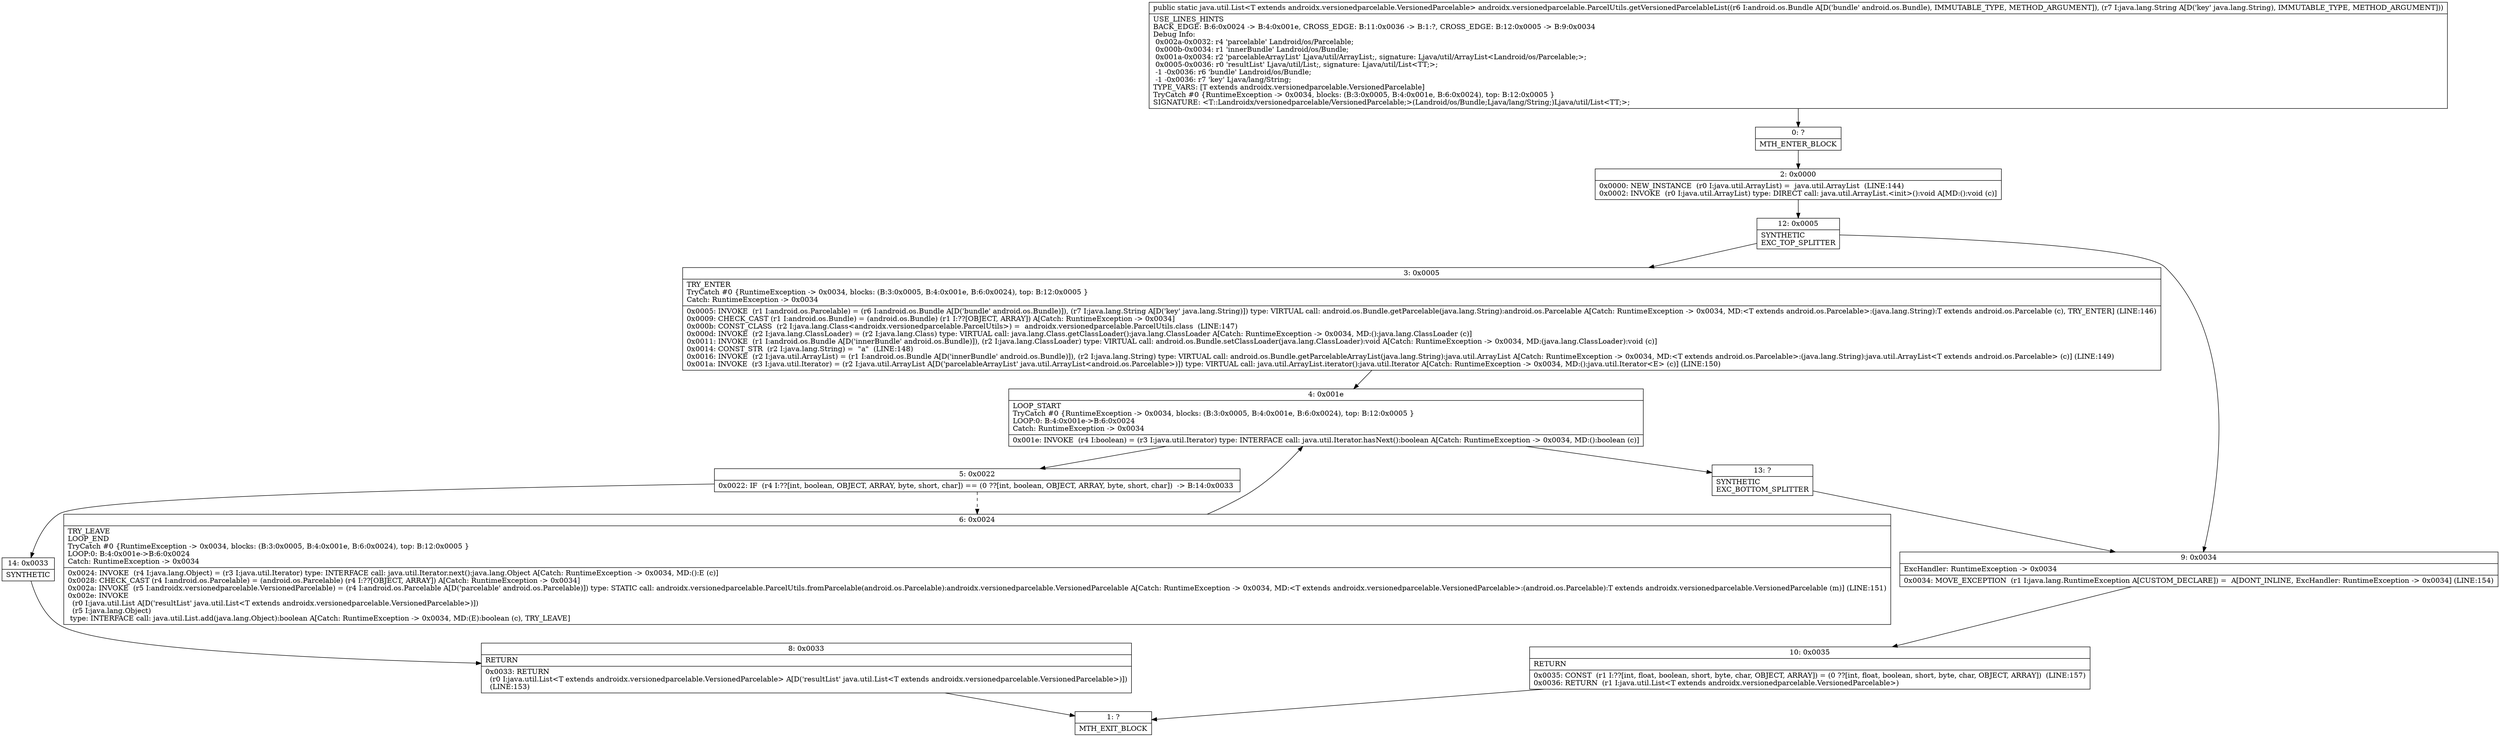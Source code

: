 digraph "CFG forandroidx.versionedparcelable.ParcelUtils.getVersionedParcelableList(Landroid\/os\/Bundle;Ljava\/lang\/String;)Ljava\/util\/List;" {
Node_0 [shape=record,label="{0\:\ ?|MTH_ENTER_BLOCK\l}"];
Node_2 [shape=record,label="{2\:\ 0x0000|0x0000: NEW_INSTANCE  (r0 I:java.util.ArrayList) =  java.util.ArrayList  (LINE:144)\l0x0002: INVOKE  (r0 I:java.util.ArrayList) type: DIRECT call: java.util.ArrayList.\<init\>():void A[MD:():void (c)]\l}"];
Node_12 [shape=record,label="{12\:\ 0x0005|SYNTHETIC\lEXC_TOP_SPLITTER\l}"];
Node_3 [shape=record,label="{3\:\ 0x0005|TRY_ENTER\lTryCatch #0 \{RuntimeException \-\> 0x0034, blocks: (B:3:0x0005, B:4:0x001e, B:6:0x0024), top: B:12:0x0005 \}\lCatch: RuntimeException \-\> 0x0034\l|0x0005: INVOKE  (r1 I:android.os.Parcelable) = (r6 I:android.os.Bundle A[D('bundle' android.os.Bundle)]), (r7 I:java.lang.String A[D('key' java.lang.String)]) type: VIRTUAL call: android.os.Bundle.getParcelable(java.lang.String):android.os.Parcelable A[Catch: RuntimeException \-\> 0x0034, MD:\<T extends android.os.Parcelable\>:(java.lang.String):T extends android.os.Parcelable (c), TRY_ENTER] (LINE:146)\l0x0009: CHECK_CAST (r1 I:android.os.Bundle) = (android.os.Bundle) (r1 I:??[OBJECT, ARRAY]) A[Catch: RuntimeException \-\> 0x0034]\l0x000b: CONST_CLASS  (r2 I:java.lang.Class\<androidx.versionedparcelable.ParcelUtils\>) =  androidx.versionedparcelable.ParcelUtils.class  (LINE:147)\l0x000d: INVOKE  (r2 I:java.lang.ClassLoader) = (r2 I:java.lang.Class) type: VIRTUAL call: java.lang.Class.getClassLoader():java.lang.ClassLoader A[Catch: RuntimeException \-\> 0x0034, MD:():java.lang.ClassLoader (c)]\l0x0011: INVOKE  (r1 I:android.os.Bundle A[D('innerBundle' android.os.Bundle)]), (r2 I:java.lang.ClassLoader) type: VIRTUAL call: android.os.Bundle.setClassLoader(java.lang.ClassLoader):void A[Catch: RuntimeException \-\> 0x0034, MD:(java.lang.ClassLoader):void (c)]\l0x0014: CONST_STR  (r2 I:java.lang.String) =  \"a\"  (LINE:148)\l0x0016: INVOKE  (r2 I:java.util.ArrayList) = (r1 I:android.os.Bundle A[D('innerBundle' android.os.Bundle)]), (r2 I:java.lang.String) type: VIRTUAL call: android.os.Bundle.getParcelableArrayList(java.lang.String):java.util.ArrayList A[Catch: RuntimeException \-\> 0x0034, MD:\<T extends android.os.Parcelable\>:(java.lang.String):java.util.ArrayList\<T extends android.os.Parcelable\> (c)] (LINE:149)\l0x001a: INVOKE  (r3 I:java.util.Iterator) = (r2 I:java.util.ArrayList A[D('parcelableArrayList' java.util.ArrayList\<android.os.Parcelable\>)]) type: VIRTUAL call: java.util.ArrayList.iterator():java.util.Iterator A[Catch: RuntimeException \-\> 0x0034, MD:():java.util.Iterator\<E\> (c)] (LINE:150)\l}"];
Node_4 [shape=record,label="{4\:\ 0x001e|LOOP_START\lTryCatch #0 \{RuntimeException \-\> 0x0034, blocks: (B:3:0x0005, B:4:0x001e, B:6:0x0024), top: B:12:0x0005 \}\lLOOP:0: B:4:0x001e\-\>B:6:0x0024\lCatch: RuntimeException \-\> 0x0034\l|0x001e: INVOKE  (r4 I:boolean) = (r3 I:java.util.Iterator) type: INTERFACE call: java.util.Iterator.hasNext():boolean A[Catch: RuntimeException \-\> 0x0034, MD:():boolean (c)]\l}"];
Node_5 [shape=record,label="{5\:\ 0x0022|0x0022: IF  (r4 I:??[int, boolean, OBJECT, ARRAY, byte, short, char]) == (0 ??[int, boolean, OBJECT, ARRAY, byte, short, char])  \-\> B:14:0x0033 \l}"];
Node_6 [shape=record,label="{6\:\ 0x0024|TRY_LEAVE\lLOOP_END\lTryCatch #0 \{RuntimeException \-\> 0x0034, blocks: (B:3:0x0005, B:4:0x001e, B:6:0x0024), top: B:12:0x0005 \}\lLOOP:0: B:4:0x001e\-\>B:6:0x0024\lCatch: RuntimeException \-\> 0x0034\l|0x0024: INVOKE  (r4 I:java.lang.Object) = (r3 I:java.util.Iterator) type: INTERFACE call: java.util.Iterator.next():java.lang.Object A[Catch: RuntimeException \-\> 0x0034, MD:():E (c)]\l0x0028: CHECK_CAST (r4 I:android.os.Parcelable) = (android.os.Parcelable) (r4 I:??[OBJECT, ARRAY]) A[Catch: RuntimeException \-\> 0x0034]\l0x002a: INVOKE  (r5 I:androidx.versionedparcelable.VersionedParcelable) = (r4 I:android.os.Parcelable A[D('parcelable' android.os.Parcelable)]) type: STATIC call: androidx.versionedparcelable.ParcelUtils.fromParcelable(android.os.Parcelable):androidx.versionedparcelable.VersionedParcelable A[Catch: RuntimeException \-\> 0x0034, MD:\<T extends androidx.versionedparcelable.VersionedParcelable\>:(android.os.Parcelable):T extends androidx.versionedparcelable.VersionedParcelable (m)] (LINE:151)\l0x002e: INVOKE  \l  (r0 I:java.util.List A[D('resultList' java.util.List\<T extends androidx.versionedparcelable.VersionedParcelable\>)])\l  (r5 I:java.lang.Object)\l type: INTERFACE call: java.util.List.add(java.lang.Object):boolean A[Catch: RuntimeException \-\> 0x0034, MD:(E):boolean (c), TRY_LEAVE]\l}"];
Node_14 [shape=record,label="{14\:\ 0x0033|SYNTHETIC\l}"];
Node_8 [shape=record,label="{8\:\ 0x0033|RETURN\l|0x0033: RETURN  \l  (r0 I:java.util.List\<T extends androidx.versionedparcelable.VersionedParcelable\> A[D('resultList' java.util.List\<T extends androidx.versionedparcelable.VersionedParcelable\>)])\l  (LINE:153)\l}"];
Node_1 [shape=record,label="{1\:\ ?|MTH_EXIT_BLOCK\l}"];
Node_13 [shape=record,label="{13\:\ ?|SYNTHETIC\lEXC_BOTTOM_SPLITTER\l}"];
Node_9 [shape=record,label="{9\:\ 0x0034|ExcHandler: RuntimeException \-\> 0x0034\l|0x0034: MOVE_EXCEPTION  (r1 I:java.lang.RuntimeException A[CUSTOM_DECLARE]) =  A[DONT_INLINE, ExcHandler: RuntimeException \-\> 0x0034] (LINE:154)\l}"];
Node_10 [shape=record,label="{10\:\ 0x0035|RETURN\l|0x0035: CONST  (r1 I:??[int, float, boolean, short, byte, char, OBJECT, ARRAY]) = (0 ??[int, float, boolean, short, byte, char, OBJECT, ARRAY])  (LINE:157)\l0x0036: RETURN  (r1 I:java.util.List\<T extends androidx.versionedparcelable.VersionedParcelable\>) \l}"];
MethodNode[shape=record,label="{public static java.util.List\<T extends androidx.versionedparcelable.VersionedParcelable\> androidx.versionedparcelable.ParcelUtils.getVersionedParcelableList((r6 I:android.os.Bundle A[D('bundle' android.os.Bundle), IMMUTABLE_TYPE, METHOD_ARGUMENT]), (r7 I:java.lang.String A[D('key' java.lang.String), IMMUTABLE_TYPE, METHOD_ARGUMENT]))  | USE_LINES_HINTS\lBACK_EDGE: B:6:0x0024 \-\> B:4:0x001e, CROSS_EDGE: B:11:0x0036 \-\> B:1:?, CROSS_EDGE: B:12:0x0005 \-\> B:9:0x0034\lDebug Info:\l  0x002a\-0x0032: r4 'parcelable' Landroid\/os\/Parcelable;\l  0x000b\-0x0034: r1 'innerBundle' Landroid\/os\/Bundle;\l  0x001a\-0x0034: r2 'parcelableArrayList' Ljava\/util\/ArrayList;, signature: Ljava\/util\/ArrayList\<Landroid\/os\/Parcelable;\>;\l  0x0005\-0x0036: r0 'resultList' Ljava\/util\/List;, signature: Ljava\/util\/List\<TT;\>;\l  \-1 \-0x0036: r6 'bundle' Landroid\/os\/Bundle;\l  \-1 \-0x0036: r7 'key' Ljava\/lang\/String;\lTYPE_VARS: [T extends androidx.versionedparcelable.VersionedParcelable]\lTryCatch #0 \{RuntimeException \-\> 0x0034, blocks: (B:3:0x0005, B:4:0x001e, B:6:0x0024), top: B:12:0x0005 \}\lSIGNATURE: \<T::Landroidx\/versionedparcelable\/VersionedParcelable;\>(Landroid\/os\/Bundle;Ljava\/lang\/String;)Ljava\/util\/List\<TT;\>;\l}"];
MethodNode -> Node_0;Node_0 -> Node_2;
Node_2 -> Node_12;
Node_12 -> Node_3;
Node_12 -> Node_9;
Node_3 -> Node_4;
Node_4 -> Node_5;
Node_4 -> Node_13;
Node_5 -> Node_6[style=dashed];
Node_5 -> Node_14;
Node_6 -> Node_4;
Node_14 -> Node_8;
Node_8 -> Node_1;
Node_13 -> Node_9;
Node_9 -> Node_10;
Node_10 -> Node_1;
}

